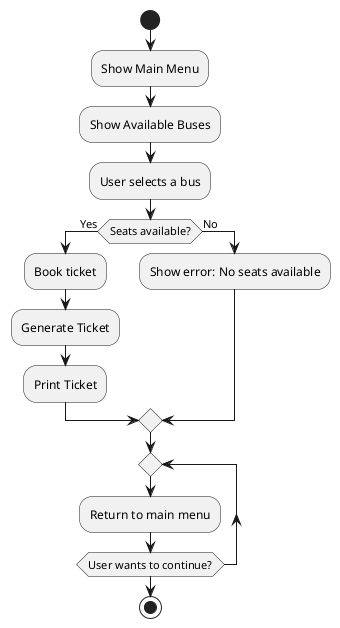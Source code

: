 @startuml
start

:Show Main Menu;


:Show Available Buses;
:User selects a bus;
if (Seats available?) then (Yes)
  :Book ticket;
  :Generate Ticket;
  :Print Ticket;
else (No)
  :Show error: No seats available;
endif

repeat
  :Return to main menu;
repeat while (User wants to continue?)

stop
@enduml

